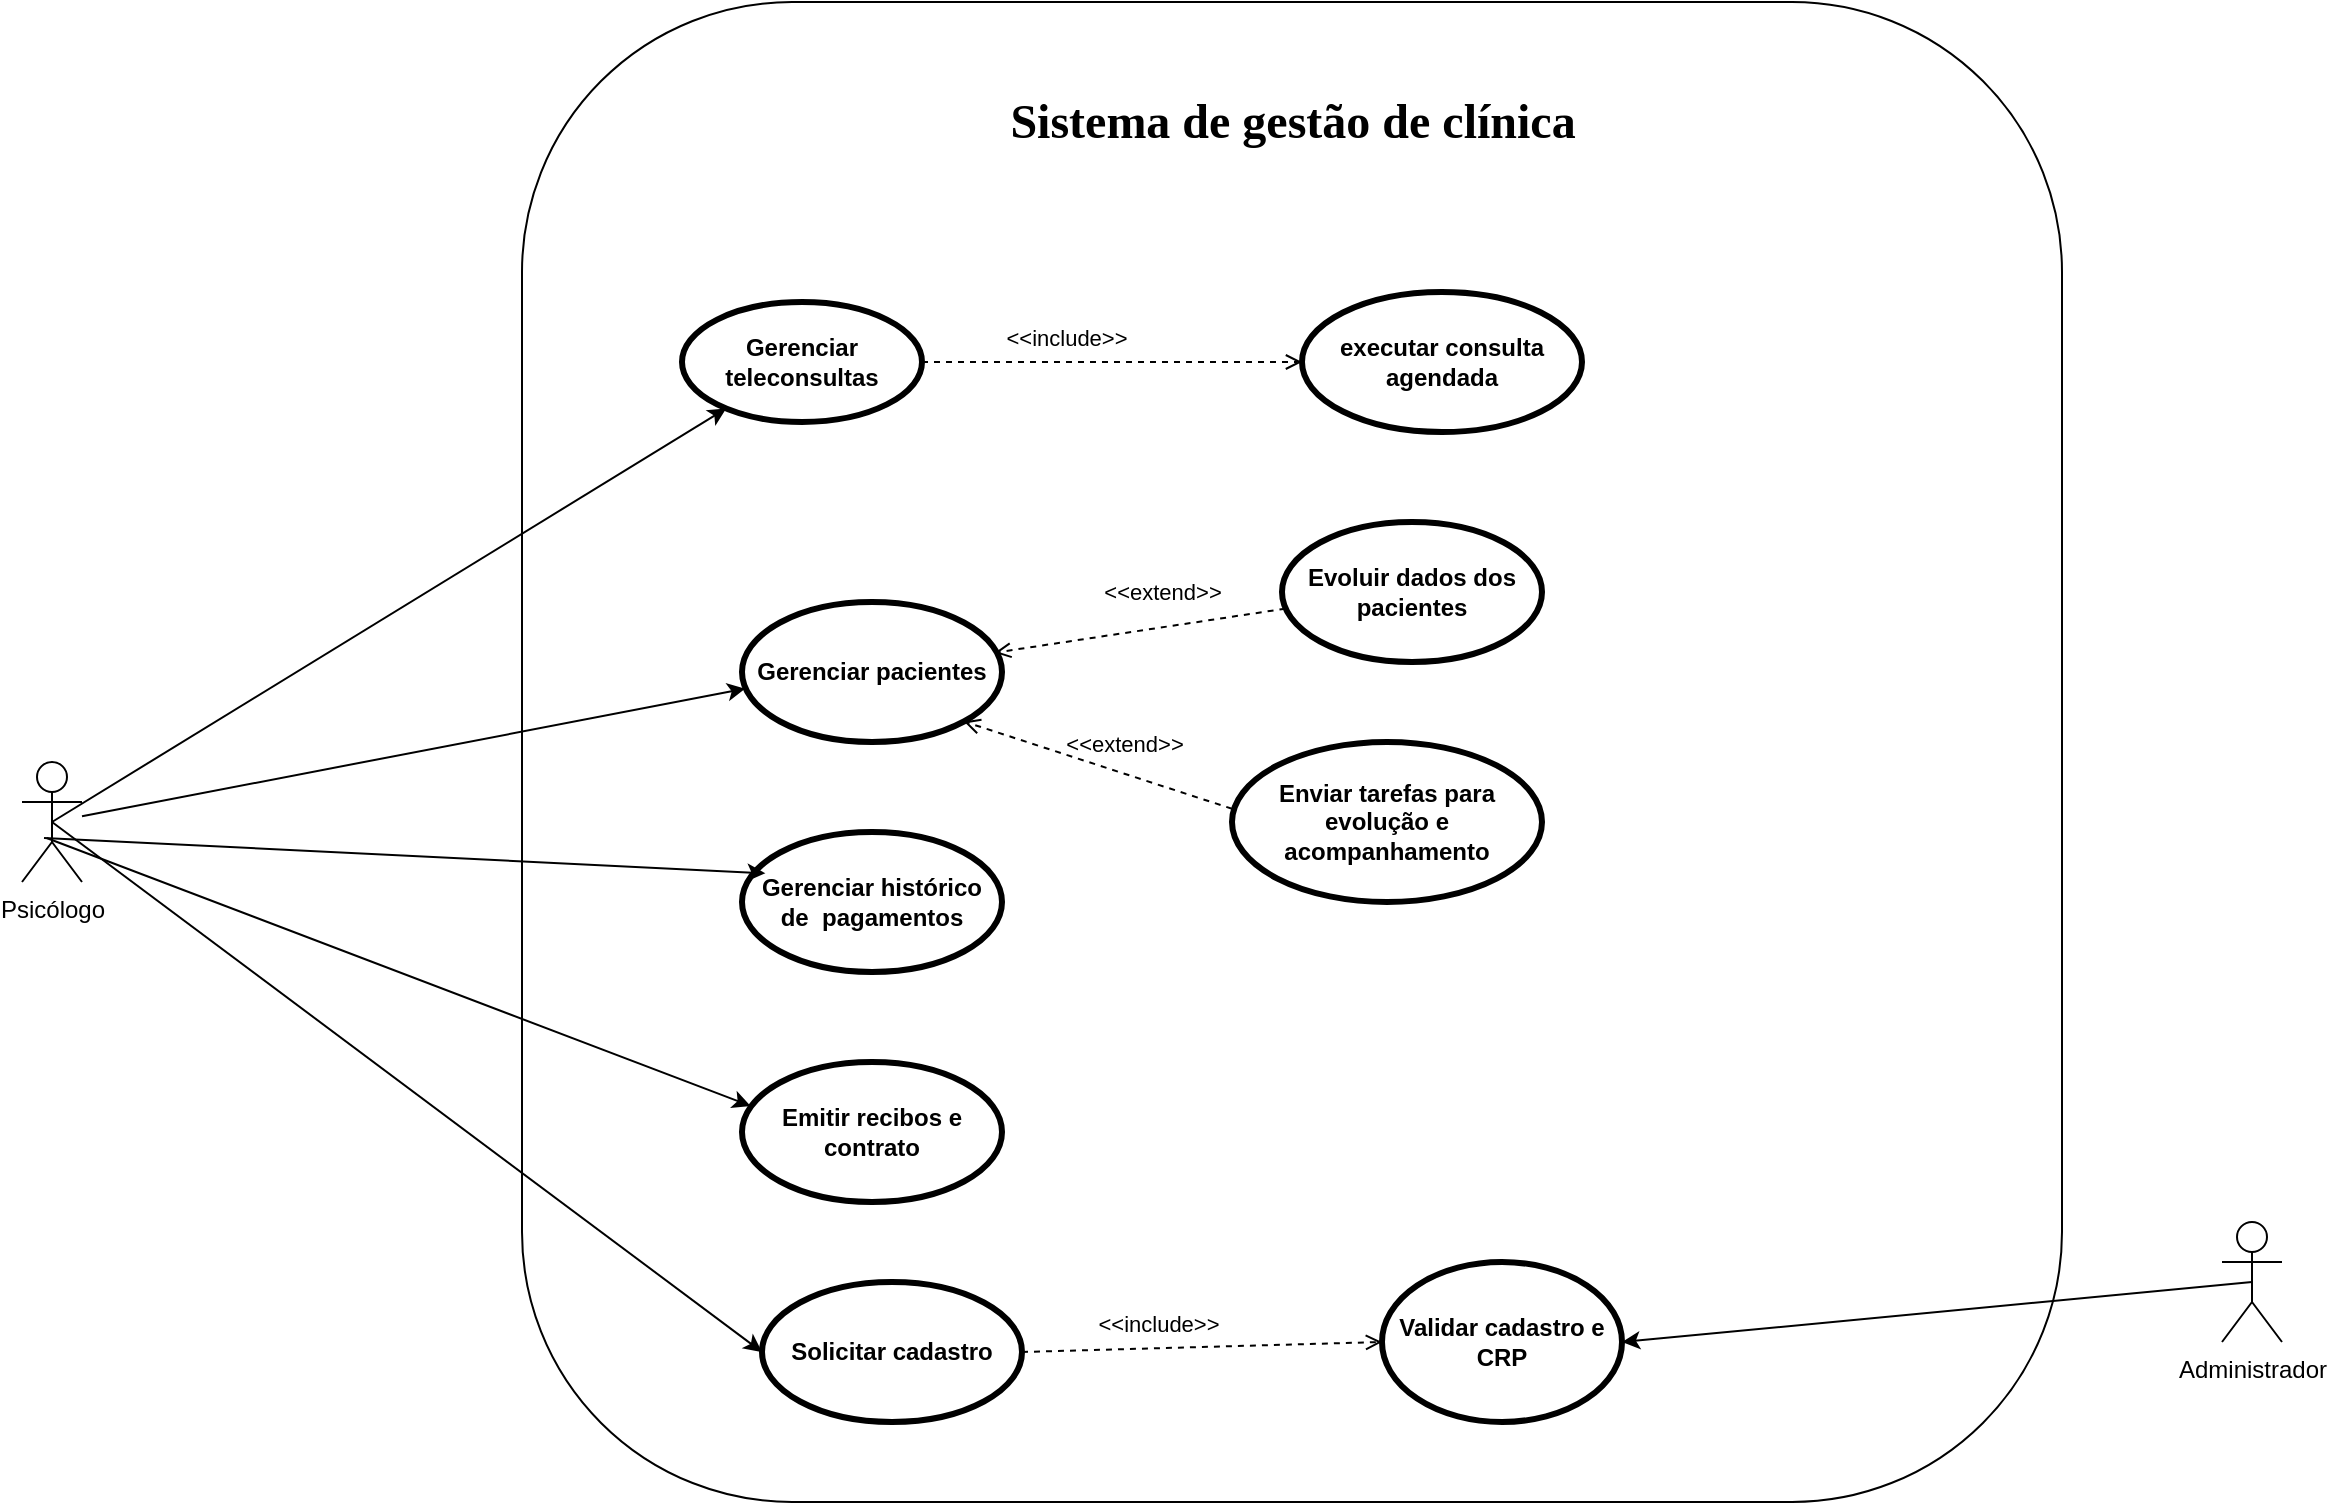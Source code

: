 <mxfile version="24.7.12">
  <diagram name="Página-1" id="0suaFkBcVlFf32EGuQcj">
    <mxGraphModel dx="2073" dy="454" grid="1" gridSize="10" guides="1" tooltips="1" connect="1" arrows="1" fold="1" page="1" pageScale="1" pageWidth="827" pageHeight="1169" math="0" shadow="0">
      <root>
        <mxCell id="0" />
        <mxCell id="1" parent="0" />
        <mxCell id="movMKdNc91VVW4xAMc22-5" value="" style="rounded=1;whiteSpace=wrap;html=1;arcSize=18;" parent="1" vertex="1">
          <mxGeometry x="80" y="170" width="770" height="750" as="geometry" />
        </mxCell>
        <mxCell id="movMKdNc91VVW4xAMc22-1" value="Psicólogo" style="shape=umlActor;html=1;verticalLabelPosition=bottom;verticalAlign=top;align=center;" parent="1" vertex="1">
          <mxGeometry x="-170" y="550" width="30" height="60" as="geometry" />
        </mxCell>
        <mxCell id="movMKdNc91VVW4xAMc22-4" value="Gerenciar teleconsultas" style="shape=ellipse;html=1;strokeWidth=3;fontStyle=1;whiteSpace=wrap;align=center;perimeter=ellipsePerimeter;" parent="1" vertex="1">
          <mxGeometry x="160" y="320" width="120" height="60" as="geometry" />
        </mxCell>
        <mxCell id="movMKdNc91VVW4xAMc22-6" value="" style="endArrow=classic;html=1;rounded=0;exitX=0.5;exitY=0.5;exitDx=0;exitDy=0;exitPerimeter=0;" parent="1" source="movMKdNc91VVW4xAMc22-1" target="movMKdNc91VVW4xAMc22-4" edge="1">
          <mxGeometry width="50" height="50" relative="1" as="geometry">
            <mxPoint x="340" y="280" as="sourcePoint" />
            <mxPoint x="390" y="230" as="targetPoint" />
          </mxGeometry>
        </mxCell>
        <mxCell id="movMKdNc91VVW4xAMc22-14" value="Evoluir dados dos pacientes" style="shape=ellipse;html=1;strokeWidth=3;fontStyle=1;whiteSpace=wrap;align=center;perimeter=ellipsePerimeter;" parent="1" vertex="1">
          <mxGeometry x="460" y="430" width="130" height="70" as="geometry" />
        </mxCell>
        <mxCell id="movMKdNc91VVW4xAMc22-16" value="Gerenciar histórico de&amp;nbsp; pagamentos" style="shape=ellipse;html=1;strokeWidth=3;fontStyle=1;whiteSpace=wrap;align=center;perimeter=ellipsePerimeter;" parent="1" vertex="1">
          <mxGeometry x="190" y="585" width="130" height="70" as="geometry" />
        </mxCell>
        <mxCell id="movMKdNc91VVW4xAMc22-17" value="" style="endArrow=classic;html=1;rounded=0;entryX=0.09;entryY=0.295;entryDx=0;entryDy=0;entryPerimeter=0;exitX=0.367;exitY=0.633;exitDx=0;exitDy=0;exitPerimeter=0;" parent="1" source="movMKdNc91VVW4xAMc22-1" target="movMKdNc91VVW4xAMc22-16" edge="1">
          <mxGeometry width="50" height="50" relative="1" as="geometry">
            <mxPoint x="-20" y="380" as="sourcePoint" />
            <mxPoint x="196" y="488" as="targetPoint" />
          </mxGeometry>
        </mxCell>
        <mxCell id="movMKdNc91VVW4xAMc22-18" value="Emitir recibos e contrato" style="shape=ellipse;html=1;strokeWidth=3;fontStyle=1;whiteSpace=wrap;align=center;perimeter=ellipsePerimeter;" parent="1" vertex="1">
          <mxGeometry x="190" y="700" width="130" height="70" as="geometry" />
        </mxCell>
        <mxCell id="movMKdNc91VVW4xAMc22-19" value="" style="endArrow=classic;html=1;rounded=0;entryX=0.033;entryY=0.314;entryDx=0;entryDy=0;entryPerimeter=0;exitX=0.411;exitY=0.633;exitDx=0;exitDy=0;exitPerimeter=0;" parent="1" source="movMKdNc91VVW4xAMc22-1" target="movMKdNc91VVW4xAMc22-18" edge="1">
          <mxGeometry width="50" height="50" relative="1" as="geometry">
            <mxPoint x="-40" y="360" as="sourcePoint" />
            <mxPoint x="191" y="513" as="targetPoint" />
          </mxGeometry>
        </mxCell>
        <mxCell id="movMKdNc91VVW4xAMc22-20" value="executar consulta agendada" style="shape=ellipse;html=1;strokeWidth=3;fontStyle=1;whiteSpace=wrap;align=center;perimeter=ellipsePerimeter;" parent="1" vertex="1">
          <mxGeometry x="470" y="315" width="140" height="70" as="geometry" />
        </mxCell>
        <mxCell id="movMKdNc91VVW4xAMc22-21" value="&amp;lt;&amp;lt;include&amp;gt;&amp;gt;" style="html=1;verticalAlign=bottom;labelBackgroundColor=none;endArrow=open;endFill=0;dashed=1;rounded=0;exitX=1;exitY=0.5;exitDx=0;exitDy=0;entryX=0;entryY=0.5;entryDx=0;entryDy=0;" parent="1" source="movMKdNc91VVW4xAMc22-4" target="movMKdNc91VVW4xAMc22-20" edge="1">
          <mxGeometry x="-0.24" y="3" width="160" relative="1" as="geometry">
            <mxPoint x="440" y="350" as="sourcePoint" />
            <mxPoint x="600" y="350" as="targetPoint" />
            <mxPoint as="offset" />
          </mxGeometry>
        </mxCell>
        <mxCell id="movMKdNc91VVW4xAMc22-29" value="Gerenciar pacientes" style="shape=ellipse;html=1;strokeWidth=3;fontStyle=1;whiteSpace=wrap;align=center;perimeter=ellipsePerimeter;" parent="1" vertex="1">
          <mxGeometry x="190" y="470" width="130" height="70" as="geometry" />
        </mxCell>
        <mxCell id="movMKdNc91VVW4xAMc22-30" value="" style="endArrow=classic;html=1;rounded=0;entryX=0.013;entryY=0.619;entryDx=0;entryDy=0;entryPerimeter=0;" parent="1" source="movMKdNc91VVW4xAMc22-1" target="movMKdNc91VVW4xAMc22-29" edge="1">
          <mxGeometry width="50" height="50" relative="1" as="geometry">
            <mxPoint x="-30" y="322" as="sourcePoint" />
            <mxPoint x="196" y="370" as="targetPoint" />
          </mxGeometry>
        </mxCell>
        <mxCell id="movMKdNc91VVW4xAMc22-40" value="&lt;h1&gt;&lt;font face=&quot;Times New Roman&quot; style=&quot;font-size: 24px;&quot;&gt;Sistema de gestão de clínica&lt;/font&gt;&lt;/h1&gt;" style="text;html=1;align=center;verticalAlign=middle;resizable=0;points=[];autosize=1;strokeColor=none;fillColor=none;" parent="1" vertex="1">
          <mxGeometry x="310" y="195" width="310" height="70" as="geometry" />
        </mxCell>
        <mxCell id="0xaNJEkDfHDNSUTplCoM-1" value="Solicitar cadastro" style="shape=ellipse;html=1;strokeWidth=3;fontStyle=1;whiteSpace=wrap;align=center;perimeter=ellipsePerimeter;" parent="1" vertex="1">
          <mxGeometry x="200" y="810" width="130" height="70" as="geometry" />
        </mxCell>
        <mxCell id="0xaNJEkDfHDNSUTplCoM-2" value="" style="endArrow=classic;html=1;rounded=0;entryX=0;entryY=0.5;entryDx=0;entryDy=0;exitX=0.5;exitY=0.5;exitDx=0;exitDy=0;exitPerimeter=0;" parent="1" source="movMKdNc91VVW4xAMc22-1" target="0xaNJEkDfHDNSUTplCoM-1" edge="1">
          <mxGeometry width="50" height="50" relative="1" as="geometry">
            <mxPoint x="-148" y="598" as="sourcePoint" />
            <mxPoint x="184" y="652" as="targetPoint" />
          </mxGeometry>
        </mxCell>
        <mxCell id="0xaNJEkDfHDNSUTplCoM-3" value="Administrador" style="shape=umlActor;html=1;verticalLabelPosition=bottom;verticalAlign=top;align=center;" parent="1" vertex="1">
          <mxGeometry x="930" y="780" width="30" height="60" as="geometry" />
        </mxCell>
        <mxCell id="0xaNJEkDfHDNSUTplCoM-4" value="" style="endArrow=classic;html=1;rounded=0;entryX=1;entryY=0.5;entryDx=0;entryDy=0;exitX=0.5;exitY=0.5;exitDx=0;exitDy=0;exitPerimeter=0;" parent="1" source="0xaNJEkDfHDNSUTplCoM-3" target="0xaNJEkDfHDNSUTplCoM-5" edge="1">
          <mxGeometry width="50" height="50" relative="1" as="geometry">
            <mxPoint x="90" y="670" as="sourcePoint" />
            <mxPoint x="585" y="875" as="targetPoint" />
          </mxGeometry>
        </mxCell>
        <mxCell id="0xaNJEkDfHDNSUTplCoM-5" value="Validar cadastro e CRP" style="shape=ellipse;html=1;strokeWidth=3;fontStyle=1;whiteSpace=wrap;align=center;perimeter=ellipsePerimeter;" parent="1" vertex="1">
          <mxGeometry x="510" y="800" width="120" height="80" as="geometry" />
        </mxCell>
        <mxCell id="0xaNJEkDfHDNSUTplCoM-6" value="&amp;lt;&amp;lt;include&amp;gt;&amp;gt;" style="html=1;verticalAlign=bottom;labelBackgroundColor=none;endArrow=open;endFill=0;dashed=1;rounded=0;exitX=1;exitY=0.5;exitDx=0;exitDy=0;entryX=0;entryY=0.5;entryDx=0;entryDy=0;" parent="1" source="0xaNJEkDfHDNSUTplCoM-1" target="0xaNJEkDfHDNSUTplCoM-5" edge="1">
          <mxGeometry x="-0.24" y="3" width="160" relative="1" as="geometry">
            <mxPoint x="340" y="710" as="sourcePoint" />
            <mxPoint x="520" y="710" as="targetPoint" />
            <mxPoint as="offset" />
          </mxGeometry>
        </mxCell>
        <mxCell id="0xaNJEkDfHDNSUTplCoM-7" value="Enviar tarefas para evolução e acompanhamento" style="shape=ellipse;html=1;strokeWidth=3;fontStyle=1;whiteSpace=wrap;align=center;perimeter=ellipsePerimeter;" parent="1" vertex="1">
          <mxGeometry x="435" y="540" width="155" height="80" as="geometry" />
        </mxCell>
        <mxCell id="0xaNJEkDfHDNSUTplCoM-8" value="&amp;lt;&amp;lt;extend&amp;gt;&amp;gt;" style="html=1;verticalAlign=bottom;labelBackgroundColor=none;endArrow=open;endFill=0;dashed=1;rounded=0;exitX=0.013;exitY=0.619;exitDx=0;exitDy=0;entryX=0.972;entryY=0.362;entryDx=0;entryDy=0;exitPerimeter=0;entryPerimeter=0;" parent="1" source="movMKdNc91VVW4xAMc22-14" target="movMKdNc91VVW4xAMc22-29" edge="1">
          <mxGeometry x="-0.17" y="-9" width="160" relative="1" as="geometry">
            <mxPoint x="250" y="360" as="sourcePoint" />
            <mxPoint x="470" y="365" as="targetPoint" />
            <mxPoint as="offset" />
          </mxGeometry>
        </mxCell>
        <mxCell id="0xaNJEkDfHDNSUTplCoM-9" value="&amp;lt;&amp;lt;extend&amp;gt;&amp;gt;" style="html=1;verticalAlign=bottom;labelBackgroundColor=none;endArrow=open;endFill=0;dashed=1;rounded=0;exitX=0;exitY=0.417;exitDx=0;exitDy=0;entryX=1;entryY=1;entryDx=0;entryDy=0;exitPerimeter=0;" parent="1" source="0xaNJEkDfHDNSUTplCoM-7" target="movMKdNc91VVW4xAMc22-29" edge="1">
          <mxGeometry x="-0.155" y="-5" width="160" relative="1" as="geometry">
            <mxPoint x="310" y="475" as="sourcePoint" />
            <mxPoint x="445" y="425" as="targetPoint" />
            <mxPoint x="1" as="offset" />
          </mxGeometry>
        </mxCell>
      </root>
    </mxGraphModel>
  </diagram>
</mxfile>

